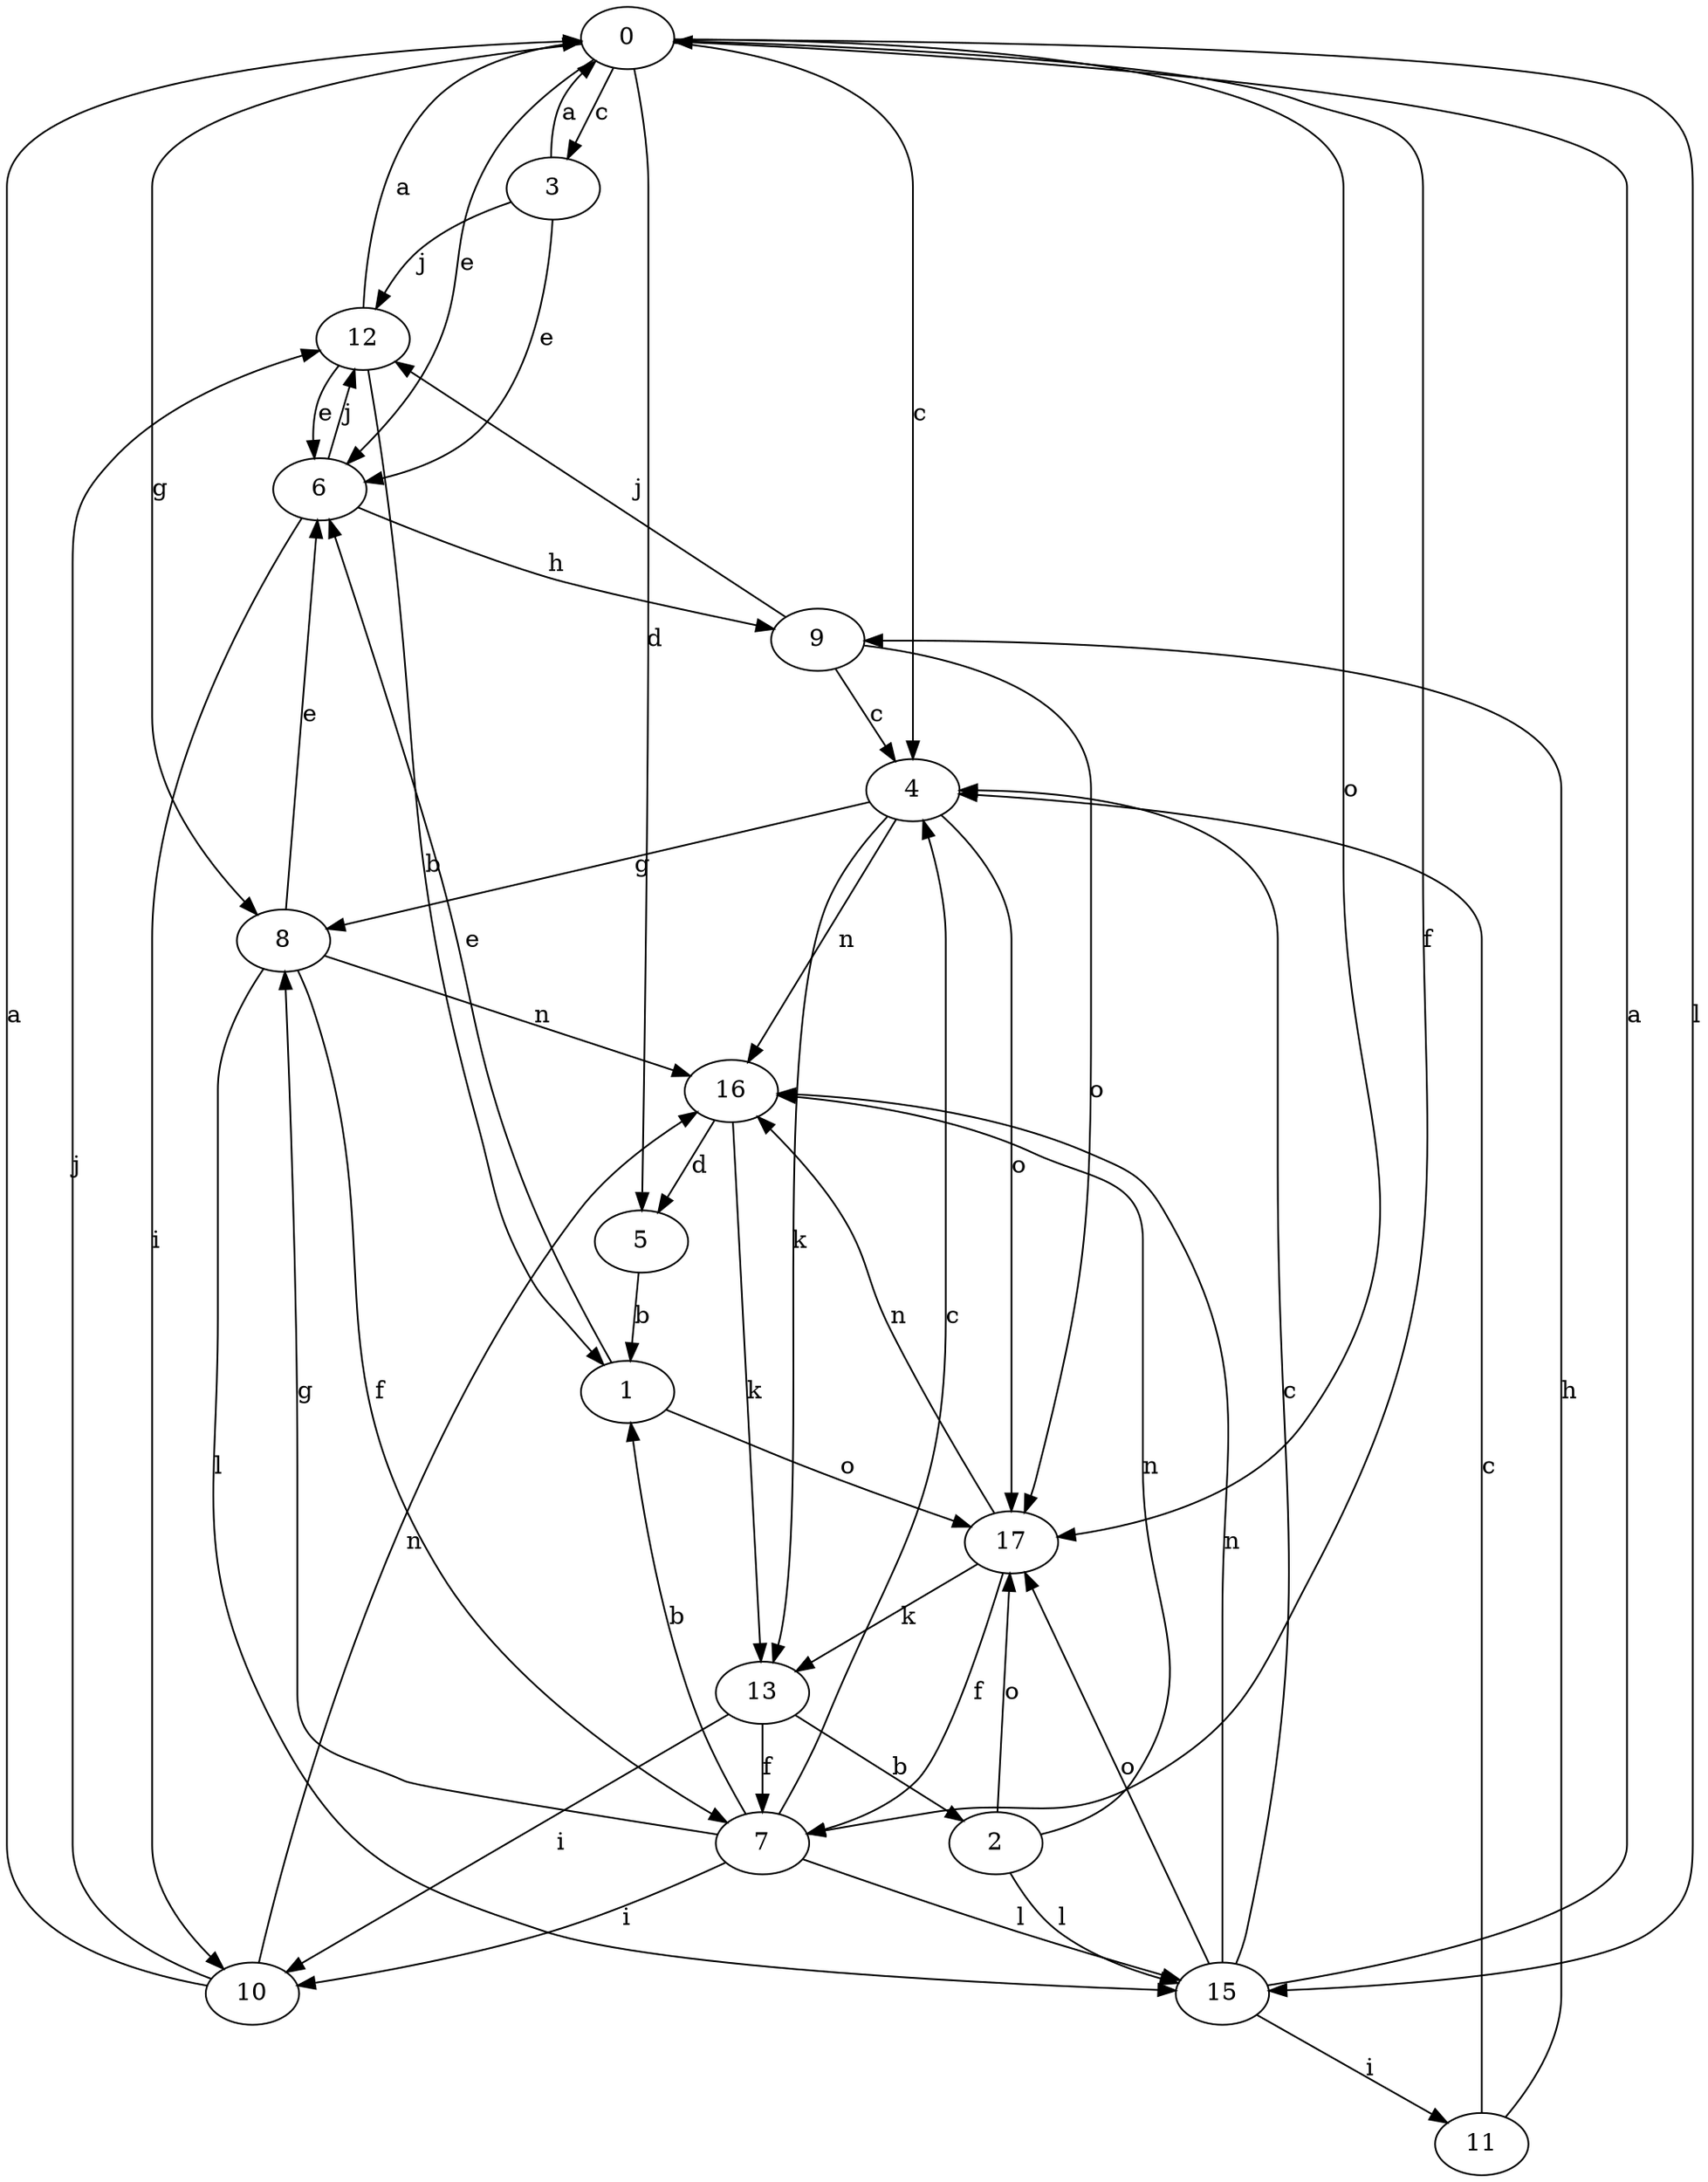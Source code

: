 strict digraph  {
0;
1;
2;
3;
4;
5;
6;
7;
8;
9;
10;
11;
12;
13;
15;
16;
17;
0 -> 3  [label=c];
0 -> 4  [label=c];
0 -> 5  [label=d];
0 -> 6  [label=e];
0 -> 7  [label=f];
0 -> 8  [label=g];
0 -> 15  [label=l];
0 -> 17  [label=o];
1 -> 6  [label=e];
1 -> 17  [label=o];
2 -> 15  [label=l];
2 -> 16  [label=n];
2 -> 17  [label=o];
3 -> 0  [label=a];
3 -> 6  [label=e];
3 -> 12  [label=j];
4 -> 8  [label=g];
4 -> 13  [label=k];
4 -> 16  [label=n];
4 -> 17  [label=o];
5 -> 1  [label=b];
6 -> 9  [label=h];
6 -> 10  [label=i];
6 -> 12  [label=j];
7 -> 1  [label=b];
7 -> 4  [label=c];
7 -> 8  [label=g];
7 -> 10  [label=i];
7 -> 15  [label=l];
8 -> 6  [label=e];
8 -> 7  [label=f];
8 -> 15  [label=l];
8 -> 16  [label=n];
9 -> 4  [label=c];
9 -> 12  [label=j];
9 -> 17  [label=o];
10 -> 0  [label=a];
10 -> 12  [label=j];
10 -> 16  [label=n];
11 -> 4  [label=c];
11 -> 9  [label=h];
12 -> 0  [label=a];
12 -> 1  [label=b];
12 -> 6  [label=e];
13 -> 2  [label=b];
13 -> 7  [label=f];
13 -> 10  [label=i];
15 -> 0  [label=a];
15 -> 4  [label=c];
15 -> 11  [label=i];
15 -> 16  [label=n];
15 -> 17  [label=o];
16 -> 5  [label=d];
16 -> 13  [label=k];
17 -> 7  [label=f];
17 -> 13  [label=k];
17 -> 16  [label=n];
}
